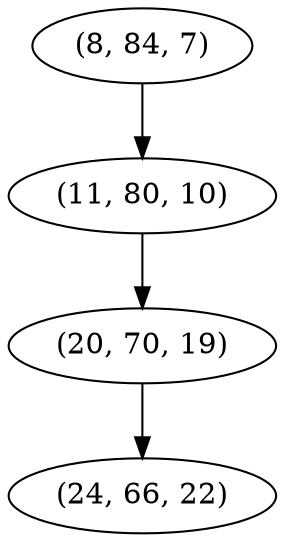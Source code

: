 digraph tree {
    "(8, 84, 7)";
    "(11, 80, 10)";
    "(20, 70, 19)";
    "(24, 66, 22)";
    "(8, 84, 7)" -> "(11, 80, 10)";
    "(11, 80, 10)" -> "(20, 70, 19)";
    "(20, 70, 19)" -> "(24, 66, 22)";
}
